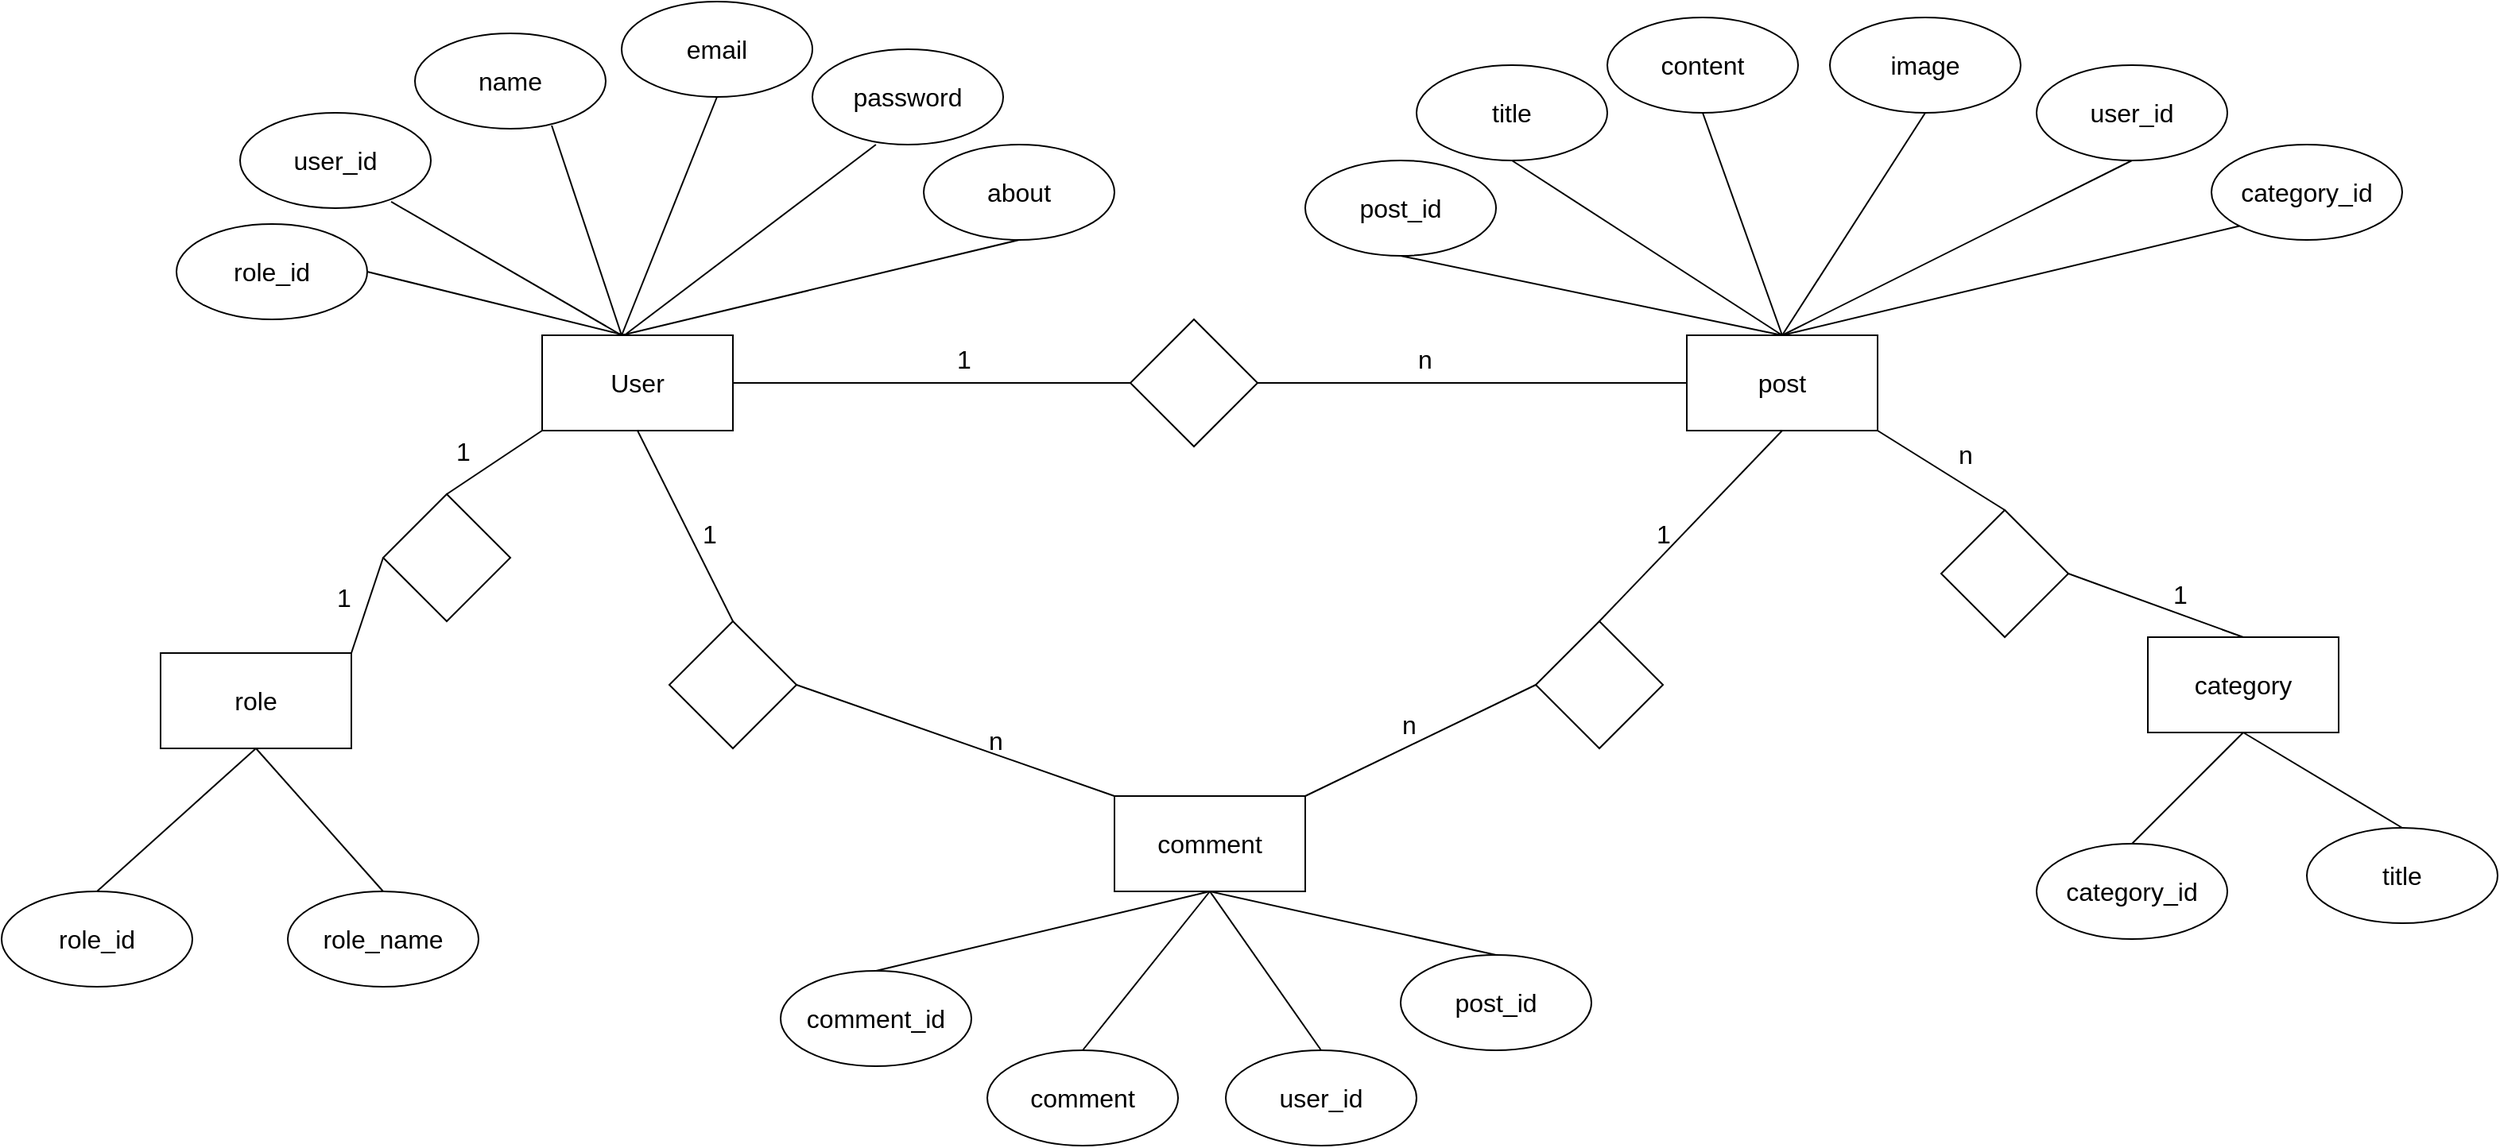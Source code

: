 <mxfile version="24.7.17">
  <diagram name="Page-1" id="lWLH1tpzrvS0sd3-uBq3">
    <mxGraphModel dx="1173" dy="1679" grid="1" gridSize="10" guides="1" tooltips="1" connect="1" arrows="1" fold="1" page="1" pageScale="1" pageWidth="1700" pageHeight="1100" math="0" shadow="0">
      <root>
        <mxCell id="0" />
        <mxCell id="1" parent="0" />
        <mxCell id="yM70JIaqnsp8e-wU7bxv-1" value="&lt;font style=&quot;font-size: 16px;&quot;&gt;User&lt;/font&gt;" style="rounded=0;whiteSpace=wrap;html=1;strokeWidth=1;fontSize=16;" vertex="1" parent="1">
          <mxGeometry x="360" y="200" width="120" height="60" as="geometry" />
        </mxCell>
        <mxCell id="yM70JIaqnsp8e-wU7bxv-2" value="user_id" style="ellipse;whiteSpace=wrap;html=1;strokeWidth=1;fontSize=16;" vertex="1" parent="1">
          <mxGeometry x="170" y="60" width="120" height="60" as="geometry" />
        </mxCell>
        <mxCell id="yM70JIaqnsp8e-wU7bxv-3" value="" style="endArrow=none;html=1;rounded=0;entryX=0.417;entryY=0;entryDx=0;entryDy=0;entryPerimeter=0;exitX=0.792;exitY=0.933;exitDx=0;exitDy=0;exitPerimeter=0;strokeWidth=1;fontSize=16;" edge="1" parent="1" source="yM70JIaqnsp8e-wU7bxv-2" target="yM70JIaqnsp8e-wU7bxv-1">
          <mxGeometry width="50" height="50" relative="1" as="geometry">
            <mxPoint x="250" y="150" as="sourcePoint" />
            <mxPoint x="411" y="190" as="targetPoint" />
          </mxGeometry>
        </mxCell>
        <mxCell id="yM70JIaqnsp8e-wU7bxv-5" value="name" style="ellipse;whiteSpace=wrap;html=1;strokeWidth=1;fontSize=16;" vertex="1" parent="1">
          <mxGeometry x="280" y="10" width="120" height="60" as="geometry" />
        </mxCell>
        <mxCell id="yM70JIaqnsp8e-wU7bxv-6" value="" style="endArrow=none;html=1;rounded=0;entryX=0.717;entryY=0.967;entryDx=0;entryDy=0;entryPerimeter=0;strokeWidth=1;fontSize=16;" edge="1" parent="1" target="yM70JIaqnsp8e-wU7bxv-5">
          <mxGeometry width="50" height="50" relative="1" as="geometry">
            <mxPoint x="410" y="200" as="sourcePoint" />
            <mxPoint x="440" y="200" as="targetPoint" />
          </mxGeometry>
        </mxCell>
        <mxCell id="yM70JIaqnsp8e-wU7bxv-8" value="email" style="ellipse;whiteSpace=wrap;html=1;fontSize=16;" vertex="1" parent="1">
          <mxGeometry x="410" y="-10" width="120" height="60" as="geometry" />
        </mxCell>
        <mxCell id="yM70JIaqnsp8e-wU7bxv-9" value="" style="endArrow=none;html=1;rounded=0;entryX=0.5;entryY=1;entryDx=0;entryDy=0;exitX=0.417;exitY=0;exitDx=0;exitDy=0;exitPerimeter=0;strokeWidth=1;fontSize=16;" edge="1" parent="1" source="yM70JIaqnsp8e-wU7bxv-1" target="yM70JIaqnsp8e-wU7bxv-8">
          <mxGeometry width="50" height="50" relative="1" as="geometry">
            <mxPoint x="390" y="150" as="sourcePoint" />
            <mxPoint x="440" y="100" as="targetPoint" />
          </mxGeometry>
        </mxCell>
        <mxCell id="yM70JIaqnsp8e-wU7bxv-10" value="password" style="ellipse;whiteSpace=wrap;html=1;strokeWidth=1;fontSize=16;" vertex="1" parent="1">
          <mxGeometry x="530" y="20" width="120" height="60" as="geometry" />
        </mxCell>
        <mxCell id="yM70JIaqnsp8e-wU7bxv-11" value="" style="endArrow=none;html=1;rounded=0;exitX=0.442;exitY=-0.017;exitDx=0;exitDy=0;exitPerimeter=0;entryX=0.333;entryY=1;entryDx=0;entryDy=0;entryPerimeter=0;strokeWidth=1;fontSize=16;" edge="1" parent="1" source="yM70JIaqnsp8e-wU7bxv-1" target="yM70JIaqnsp8e-wU7bxv-10">
          <mxGeometry width="50" height="50" relative="1" as="geometry">
            <mxPoint x="390" y="150" as="sourcePoint" />
            <mxPoint x="550" y="70" as="targetPoint" />
          </mxGeometry>
        </mxCell>
        <mxCell id="yM70JIaqnsp8e-wU7bxv-12" value="about" style="ellipse;whiteSpace=wrap;html=1;strokeWidth=1;fontSize=16;" vertex="1" parent="1">
          <mxGeometry x="600" y="80" width="120" height="60" as="geometry" />
        </mxCell>
        <mxCell id="yM70JIaqnsp8e-wU7bxv-13" value="" style="endArrow=none;html=1;rounded=0;entryX=0.5;entryY=1;entryDx=0;entryDy=0;strokeWidth=1;fontSize=16;" edge="1" parent="1" target="yM70JIaqnsp8e-wU7bxv-12">
          <mxGeometry width="50" height="50" relative="1" as="geometry">
            <mxPoint x="410" y="200" as="sourcePoint" />
            <mxPoint x="440" y="100" as="targetPoint" />
          </mxGeometry>
        </mxCell>
        <mxCell id="yM70JIaqnsp8e-wU7bxv-275" value="&lt;font style=&quot;font-size: 16px;&quot;&gt;post&lt;/font&gt;" style="rounded=0;whiteSpace=wrap;html=1;fontSize=16;" vertex="1" parent="1">
          <mxGeometry x="1080" y="200" width="120" height="60" as="geometry" />
        </mxCell>
        <mxCell id="yM70JIaqnsp8e-wU7bxv-276" value="post_id" style="ellipse;whiteSpace=wrap;html=1;fontSize=16;" vertex="1" parent="1">
          <mxGeometry x="840" y="90" width="120" height="60" as="geometry" />
        </mxCell>
        <mxCell id="yM70JIaqnsp8e-wU7bxv-280" value="" style="endArrow=none;html=1;rounded=0;exitX=0.5;exitY=0;exitDx=0;exitDy=0;entryX=0.5;entryY=1;entryDx=0;entryDy=0;fontSize=16;" edge="1" parent="1" source="yM70JIaqnsp8e-wU7bxv-275" target="yM70JIaqnsp8e-wU7bxv-276">
          <mxGeometry width="50" height="50" relative="1" as="geometry">
            <mxPoint x="860" y="150" as="sourcePoint" />
            <mxPoint x="910" y="100" as="targetPoint" />
          </mxGeometry>
        </mxCell>
        <mxCell id="yM70JIaqnsp8e-wU7bxv-281" value="title" style="ellipse;whiteSpace=wrap;html=1;fontSize=16;" vertex="1" parent="1">
          <mxGeometry x="910" y="30" width="120" height="60" as="geometry" />
        </mxCell>
        <mxCell id="yM70JIaqnsp8e-wU7bxv-282" value="" style="endArrow=none;html=1;rounded=0;exitX=0.5;exitY=0;exitDx=0;exitDy=0;entryX=0.5;entryY=1;entryDx=0;entryDy=0;fontSize=16;" edge="1" parent="1" source="yM70JIaqnsp8e-wU7bxv-275" target="yM70JIaqnsp8e-wU7bxv-281">
          <mxGeometry width="50" height="50" relative="1" as="geometry">
            <mxPoint x="860" y="150" as="sourcePoint" />
            <mxPoint x="940" y="120" as="targetPoint" />
          </mxGeometry>
        </mxCell>
        <mxCell id="yM70JIaqnsp8e-wU7bxv-283" value="content" style="ellipse;whiteSpace=wrap;html=1;fontSize=16;" vertex="1" parent="1">
          <mxGeometry x="1030" width="120" height="60" as="geometry" />
        </mxCell>
        <mxCell id="yM70JIaqnsp8e-wU7bxv-284" value="" style="endArrow=none;html=1;rounded=0;exitX=0.5;exitY=0;exitDx=0;exitDy=0;entryX=0.5;entryY=1;entryDx=0;entryDy=0;fontSize=16;" edge="1" parent="1" source="yM70JIaqnsp8e-wU7bxv-275" target="yM70JIaqnsp8e-wU7bxv-283">
          <mxGeometry width="50" height="50" relative="1" as="geometry">
            <mxPoint x="860" y="150" as="sourcePoint" />
            <mxPoint x="910" y="100" as="targetPoint" />
          </mxGeometry>
        </mxCell>
        <mxCell id="yM70JIaqnsp8e-wU7bxv-285" value="image" style="ellipse;whiteSpace=wrap;html=1;fontSize=16;" vertex="1" parent="1">
          <mxGeometry x="1170" width="120" height="60" as="geometry" />
        </mxCell>
        <mxCell id="yM70JIaqnsp8e-wU7bxv-286" value="" style="endArrow=none;html=1;rounded=0;entryX=0.5;entryY=1;entryDx=0;entryDy=0;exitX=0.5;exitY=0;exitDx=0;exitDy=0;fontSize=16;" edge="1" parent="1" source="yM70JIaqnsp8e-wU7bxv-275" target="yM70JIaqnsp8e-wU7bxv-285">
          <mxGeometry width="50" height="50" relative="1" as="geometry">
            <mxPoint x="980" y="210" as="sourcePoint" />
            <mxPoint x="1030" y="160" as="targetPoint" />
          </mxGeometry>
        </mxCell>
        <mxCell id="yM70JIaqnsp8e-wU7bxv-287" value="user_id" style="ellipse;whiteSpace=wrap;html=1;fontSize=16;" vertex="1" parent="1">
          <mxGeometry x="1300" y="30" width="120" height="60" as="geometry" />
        </mxCell>
        <mxCell id="yM70JIaqnsp8e-wU7bxv-288" value="" style="endArrow=none;html=1;rounded=0;entryX=0.5;entryY=1;entryDx=0;entryDy=0;exitX=0.5;exitY=0;exitDx=0;exitDy=0;fontSize=16;" edge="1" parent="1" source="yM70JIaqnsp8e-wU7bxv-275" target="yM70JIaqnsp8e-wU7bxv-287">
          <mxGeometry width="50" height="50" relative="1" as="geometry">
            <mxPoint x="980" y="210" as="sourcePoint" />
            <mxPoint x="1030" y="160" as="targetPoint" />
          </mxGeometry>
        </mxCell>
        <mxCell id="yM70JIaqnsp8e-wU7bxv-289" value="category_id" style="ellipse;whiteSpace=wrap;html=1;fontSize=16;" vertex="1" parent="1">
          <mxGeometry x="1410" y="80" width="120" height="60" as="geometry" />
        </mxCell>
        <mxCell id="yM70JIaqnsp8e-wU7bxv-290" value="" style="endArrow=none;html=1;rounded=0;entryX=0;entryY=1;entryDx=0;entryDy=0;exitX=0.5;exitY=0;exitDx=0;exitDy=0;fontSize=16;" edge="1" parent="1" source="yM70JIaqnsp8e-wU7bxv-275" target="yM70JIaqnsp8e-wU7bxv-289">
          <mxGeometry width="50" height="50" relative="1" as="geometry">
            <mxPoint x="990" y="210" as="sourcePoint" />
            <mxPoint x="1040" y="160" as="targetPoint" />
          </mxGeometry>
        </mxCell>
        <mxCell id="yM70JIaqnsp8e-wU7bxv-291" value="comment" style="rounded=0;whiteSpace=wrap;html=1;fontSize=16;" vertex="1" parent="1">
          <mxGeometry x="720" y="490" width="120" height="60" as="geometry" />
        </mxCell>
        <mxCell id="yM70JIaqnsp8e-wU7bxv-292" value="comment_id" style="ellipse;whiteSpace=wrap;html=1;fontSize=16;" vertex="1" parent="1">
          <mxGeometry x="510" y="600" width="120" height="60" as="geometry" />
        </mxCell>
        <mxCell id="yM70JIaqnsp8e-wU7bxv-293" value="" style="endArrow=none;html=1;rounded=0;exitX=0.5;exitY=0;exitDx=0;exitDy=0;entryX=0.5;entryY=1;entryDx=0;entryDy=0;fontSize=16;" edge="1" parent="1" source="yM70JIaqnsp8e-wU7bxv-292" target="yM70JIaqnsp8e-wU7bxv-291">
          <mxGeometry width="50" height="50" relative="1" as="geometry">
            <mxPoint x="700" y="510" as="sourcePoint" />
            <mxPoint x="750" y="460" as="targetPoint" />
          </mxGeometry>
        </mxCell>
        <mxCell id="yM70JIaqnsp8e-wU7bxv-294" value="comment" style="ellipse;whiteSpace=wrap;html=1;fontSize=16;" vertex="1" parent="1">
          <mxGeometry x="640" y="650" width="120" height="60" as="geometry" />
        </mxCell>
        <mxCell id="yM70JIaqnsp8e-wU7bxv-297" value="" style="endArrow=none;html=1;rounded=0;exitX=0.5;exitY=0;exitDx=0;exitDy=0;entryX=0.5;entryY=1;entryDx=0;entryDy=0;fontSize=16;" edge="1" parent="1" source="yM70JIaqnsp8e-wU7bxv-294" target="yM70JIaqnsp8e-wU7bxv-291">
          <mxGeometry width="50" height="50" relative="1" as="geometry">
            <mxPoint x="700" y="510" as="sourcePoint" />
            <mxPoint x="750" y="460" as="targetPoint" />
          </mxGeometry>
        </mxCell>
        <mxCell id="yM70JIaqnsp8e-wU7bxv-298" value="user_id" style="ellipse;whiteSpace=wrap;html=1;fontSize=16;" vertex="1" parent="1">
          <mxGeometry x="790" y="650" width="120" height="60" as="geometry" />
        </mxCell>
        <mxCell id="yM70JIaqnsp8e-wU7bxv-299" value="" style="endArrow=none;html=1;rounded=0;exitX=0.5;exitY=0;exitDx=0;exitDy=0;fontSize=16;" edge="1" parent="1" source="yM70JIaqnsp8e-wU7bxv-298">
          <mxGeometry width="50" height="50" relative="1" as="geometry">
            <mxPoint x="700" y="510" as="sourcePoint" />
            <mxPoint x="780" y="550" as="targetPoint" />
          </mxGeometry>
        </mxCell>
        <mxCell id="yM70JIaqnsp8e-wU7bxv-300" value="post_id" style="ellipse;whiteSpace=wrap;html=1;fontSize=16;" vertex="1" parent="1">
          <mxGeometry x="900" y="590" width="120" height="60" as="geometry" />
        </mxCell>
        <mxCell id="yM70JIaqnsp8e-wU7bxv-301" value="" style="endArrow=none;html=1;rounded=0;exitX=0.5;exitY=0;exitDx=0;exitDy=0;fontSize=16;" edge="1" parent="1" source="yM70JIaqnsp8e-wU7bxv-300">
          <mxGeometry width="50" height="50" relative="1" as="geometry">
            <mxPoint x="700" y="510" as="sourcePoint" />
            <mxPoint x="780" y="550" as="targetPoint" />
          </mxGeometry>
        </mxCell>
        <mxCell id="yM70JIaqnsp8e-wU7bxv-302" value="" style="rhombus;whiteSpace=wrap;html=1;fontSize=16;" vertex="1" parent="1">
          <mxGeometry x="440" y="380" width="80" height="80" as="geometry" />
        </mxCell>
        <mxCell id="yM70JIaqnsp8e-wU7bxv-303" value="" style="endArrow=none;html=1;rounded=0;exitX=0.5;exitY=1;exitDx=0;exitDy=0;entryX=0.5;entryY=0;entryDx=0;entryDy=0;fontSize=16;" edge="1" parent="1" source="yM70JIaqnsp8e-wU7bxv-1" target="yM70JIaqnsp8e-wU7bxv-302">
          <mxGeometry width="50" height="50" relative="1" as="geometry">
            <mxPoint x="700" y="510" as="sourcePoint" />
            <mxPoint x="750" y="460" as="targetPoint" />
          </mxGeometry>
        </mxCell>
        <mxCell id="yM70JIaqnsp8e-wU7bxv-304" value="" style="endArrow=none;html=1;rounded=0;exitX=0;exitY=0;exitDx=0;exitDy=0;entryX=1;entryY=0.5;entryDx=0;entryDy=0;fontSize=16;" edge="1" parent="1" source="yM70JIaqnsp8e-wU7bxv-291" target="yM70JIaqnsp8e-wU7bxv-302">
          <mxGeometry width="50" height="50" relative="1" as="geometry">
            <mxPoint x="700" y="510" as="sourcePoint" />
            <mxPoint x="750" y="460" as="targetPoint" />
          </mxGeometry>
        </mxCell>
        <mxCell id="yM70JIaqnsp8e-wU7bxv-305" value="&lt;font style=&quot;font-size: 16px;&quot;&gt;1&lt;/font&gt;" style="text;html=1;align=center;verticalAlign=middle;resizable=0;points=[];autosize=1;strokeColor=none;fillColor=none;fontSize=16;" vertex="1" parent="1">
          <mxGeometry x="450" y="310" width="30" height="30" as="geometry" />
        </mxCell>
        <mxCell id="yM70JIaqnsp8e-wU7bxv-306" value="&lt;font style=&quot;font-size: 16px;&quot;&gt;n&lt;/font&gt;" style="text;html=1;align=center;verticalAlign=middle;resizable=0;points=[];autosize=1;strokeColor=none;fillColor=none;fontSize=16;" vertex="1" parent="1">
          <mxGeometry x="630" y="440" width="30" height="30" as="geometry" />
        </mxCell>
        <mxCell id="yM70JIaqnsp8e-wU7bxv-307" value="" style="rhombus;whiteSpace=wrap;html=1;fontSize=16;" vertex="1" parent="1">
          <mxGeometry x="985" y="380" width="80" height="80" as="geometry" />
        </mxCell>
        <mxCell id="yM70JIaqnsp8e-wU7bxv-311" value="" style="endArrow=none;html=1;rounded=0;entryX=0.5;entryY=1;entryDx=0;entryDy=0;exitX=0.5;exitY=0;exitDx=0;exitDy=0;fontSize=16;" edge="1" parent="1" source="yM70JIaqnsp8e-wU7bxv-307" target="yM70JIaqnsp8e-wU7bxv-275">
          <mxGeometry width="50" height="50" relative="1" as="geometry">
            <mxPoint x="1070" y="410" as="sourcePoint" />
            <mxPoint x="750" y="460" as="targetPoint" />
          </mxGeometry>
        </mxCell>
        <mxCell id="yM70JIaqnsp8e-wU7bxv-315" value="" style="endArrow=none;html=1;rounded=0;exitX=1;exitY=0;exitDx=0;exitDy=0;entryX=0;entryY=0.5;entryDx=0;entryDy=0;fontSize=16;" edge="1" parent="1" source="yM70JIaqnsp8e-wU7bxv-291" target="yM70JIaqnsp8e-wU7bxv-307">
          <mxGeometry width="50" height="50" relative="1" as="geometry">
            <mxPoint x="700" y="510" as="sourcePoint" />
            <mxPoint x="1000" y="420" as="targetPoint" />
          </mxGeometry>
        </mxCell>
        <mxCell id="yM70JIaqnsp8e-wU7bxv-316" value="&lt;font style=&quot;font-size: 16px;&quot;&gt;1&lt;/font&gt;" style="text;html=1;align=center;verticalAlign=middle;resizable=0;points=[];autosize=1;strokeColor=none;fillColor=none;fontSize=16;" vertex="1" parent="1">
          <mxGeometry x="1050" y="310" width="30" height="30" as="geometry" />
        </mxCell>
        <mxCell id="yM70JIaqnsp8e-wU7bxv-317" value="&lt;font style=&quot;font-size: 16px;&quot;&gt;n&lt;/font&gt;" style="text;html=1;align=center;verticalAlign=middle;resizable=0;points=[];autosize=1;strokeColor=none;fillColor=none;fontSize=16;" vertex="1" parent="1">
          <mxGeometry x="890" y="430" width="30" height="30" as="geometry" />
        </mxCell>
        <mxCell id="yM70JIaqnsp8e-wU7bxv-318" value="" style="rhombus;whiteSpace=wrap;html=1;fontSize=16;" vertex="1" parent="1">
          <mxGeometry x="730" y="190" width="80" height="80" as="geometry" />
        </mxCell>
        <mxCell id="yM70JIaqnsp8e-wU7bxv-319" value="" style="endArrow=none;html=1;rounded=0;exitX=1;exitY=0.5;exitDx=0;exitDy=0;fontSize=16;" edge="1" parent="1" source="yM70JIaqnsp8e-wU7bxv-1" target="yM70JIaqnsp8e-wU7bxv-318">
          <mxGeometry width="50" height="50" relative="1" as="geometry">
            <mxPoint x="700" y="370" as="sourcePoint" />
            <mxPoint x="750" y="320" as="targetPoint" />
          </mxGeometry>
        </mxCell>
        <mxCell id="yM70JIaqnsp8e-wU7bxv-320" value="" style="endArrow=none;html=1;rounded=0;entryX=0;entryY=0.5;entryDx=0;entryDy=0;exitX=1;exitY=0.5;exitDx=0;exitDy=0;fontSize=16;" edge="1" parent="1" source="yM70JIaqnsp8e-wU7bxv-318" target="yM70JIaqnsp8e-wU7bxv-275">
          <mxGeometry width="50" height="50" relative="1" as="geometry">
            <mxPoint x="700" y="370" as="sourcePoint" />
            <mxPoint x="750" y="320" as="targetPoint" />
          </mxGeometry>
        </mxCell>
        <mxCell id="yM70JIaqnsp8e-wU7bxv-321" value="&lt;font style=&quot;font-size: 16px;&quot;&gt;1&lt;/font&gt;" style="text;html=1;align=center;verticalAlign=middle;resizable=0;points=[];autosize=1;strokeColor=none;fillColor=none;fontSize=16;" vertex="1" parent="1">
          <mxGeometry x="610" y="200" width="30" height="30" as="geometry" />
        </mxCell>
        <mxCell id="yM70JIaqnsp8e-wU7bxv-322" value="n" style="text;html=1;align=center;verticalAlign=middle;resizable=0;points=[];autosize=1;strokeColor=none;fillColor=none;fontSize=16;" vertex="1" parent="1">
          <mxGeometry x="900" y="200" width="30" height="30" as="geometry" />
        </mxCell>
        <mxCell id="yM70JIaqnsp8e-wU7bxv-325" value="category" style="rounded=0;whiteSpace=wrap;html=1;fontSize=16;" vertex="1" parent="1">
          <mxGeometry x="1370" y="390" width="120" height="60" as="geometry" />
        </mxCell>
        <mxCell id="yM70JIaqnsp8e-wU7bxv-330" value="category_id" style="ellipse;whiteSpace=wrap;html=1;fontSize=16;" vertex="1" parent="1">
          <mxGeometry x="1300" y="520" width="120" height="60" as="geometry" />
        </mxCell>
        <mxCell id="yM70JIaqnsp8e-wU7bxv-333" value="" style="endArrow=none;html=1;rounded=0;exitX=0.5;exitY=0;exitDx=0;exitDy=0;entryX=0.5;entryY=1;entryDx=0;entryDy=0;fontSize=16;" edge="1" parent="1" source="yM70JIaqnsp8e-wU7bxv-330" target="yM70JIaqnsp8e-wU7bxv-325">
          <mxGeometry width="50" height="50" relative="1" as="geometry">
            <mxPoint x="1430" y="630" as="sourcePoint" />
            <mxPoint x="1480" y="580" as="targetPoint" />
          </mxGeometry>
        </mxCell>
        <mxCell id="yM70JIaqnsp8e-wU7bxv-334" value="title" style="ellipse;whiteSpace=wrap;html=1;fontSize=16;" vertex="1" parent="1">
          <mxGeometry x="1470" y="510" width="120" height="60" as="geometry" />
        </mxCell>
        <mxCell id="yM70JIaqnsp8e-wU7bxv-335" value="" style="endArrow=none;html=1;rounded=0;entryX=0.5;entryY=0;entryDx=0;entryDy=0;exitX=0.5;exitY=1;exitDx=0;exitDy=0;fontSize=16;" edge="1" parent="1" source="yM70JIaqnsp8e-wU7bxv-325" target="yM70JIaqnsp8e-wU7bxv-334">
          <mxGeometry width="50" height="50" relative="1" as="geometry">
            <mxPoint x="1430" y="630" as="sourcePoint" />
            <mxPoint x="1480" y="580" as="targetPoint" />
          </mxGeometry>
        </mxCell>
        <mxCell id="yM70JIaqnsp8e-wU7bxv-336" value="" style="rhombus;whiteSpace=wrap;html=1;fontSize=16;" vertex="1" parent="1">
          <mxGeometry x="1240" y="310" width="80" height="80" as="geometry" />
        </mxCell>
        <mxCell id="yM70JIaqnsp8e-wU7bxv-337" value="" style="endArrow=none;html=1;rounded=0;exitX=0.5;exitY=0;exitDx=0;exitDy=0;entryX=1;entryY=0.5;entryDx=0;entryDy=0;fontSize=16;" edge="1" parent="1" source="yM70JIaqnsp8e-wU7bxv-325" target="yM70JIaqnsp8e-wU7bxv-336">
          <mxGeometry width="50" height="50" relative="1" as="geometry">
            <mxPoint x="1430" y="370" as="sourcePoint" />
            <mxPoint x="1480" y="320" as="targetPoint" />
          </mxGeometry>
        </mxCell>
        <mxCell id="yM70JIaqnsp8e-wU7bxv-338" value="" style="endArrow=none;html=1;rounded=0;exitX=0.5;exitY=0;exitDx=0;exitDy=0;entryX=1;entryY=1;entryDx=0;entryDy=0;fontSize=16;" edge="1" parent="1" source="yM70JIaqnsp8e-wU7bxv-336" target="yM70JIaqnsp8e-wU7bxv-275">
          <mxGeometry width="50" height="50" relative="1" as="geometry">
            <mxPoint x="1430" y="370" as="sourcePoint" />
            <mxPoint x="1140" y="260" as="targetPoint" />
          </mxGeometry>
        </mxCell>
        <mxCell id="yM70JIaqnsp8e-wU7bxv-339" value="&lt;font style=&quot;font-size: 16px;&quot;&gt;n&lt;/font&gt;" style="text;html=1;align=center;verticalAlign=middle;resizable=0;points=[];autosize=1;strokeColor=none;fillColor=none;fontSize=16;" vertex="1" parent="1">
          <mxGeometry x="1240" y="260" width="30" height="30" as="geometry" />
        </mxCell>
        <mxCell id="yM70JIaqnsp8e-wU7bxv-340" value="&lt;font style=&quot;font-size: 16px;&quot;&gt;1&lt;/font&gt;" style="text;html=1;align=center;verticalAlign=middle;resizable=0;points=[];autosize=1;strokeColor=none;fillColor=none;fontSize=16;" vertex="1" parent="1">
          <mxGeometry x="1375" y="348" width="30" height="30" as="geometry" />
        </mxCell>
        <mxCell id="yM70JIaqnsp8e-wU7bxv-341" value="role" style="rounded=0;whiteSpace=wrap;html=1;fontSize=16;" vertex="1" parent="1">
          <mxGeometry x="120" y="400" width="120" height="60" as="geometry" />
        </mxCell>
        <mxCell id="yM70JIaqnsp8e-wU7bxv-342" value="role_id" style="ellipse;whiteSpace=wrap;html=1;fontSize=16;" vertex="1" parent="1">
          <mxGeometry x="20" y="550" width="120" height="60" as="geometry" />
        </mxCell>
        <mxCell id="yM70JIaqnsp8e-wU7bxv-343" value="" style="endArrow=none;html=1;rounded=0;exitX=0.5;exitY=0;exitDx=0;exitDy=0;entryX=0.5;entryY=1;entryDx=0;entryDy=0;fontSize=16;" edge="1" parent="1" source="yM70JIaqnsp8e-wU7bxv-342" target="yM70JIaqnsp8e-wU7bxv-341">
          <mxGeometry width="50" height="50" relative="1" as="geometry">
            <mxPoint x="40" y="490" as="sourcePoint" />
            <mxPoint x="90" y="440" as="targetPoint" />
          </mxGeometry>
        </mxCell>
        <mxCell id="yM70JIaqnsp8e-wU7bxv-344" value="role_name" style="ellipse;whiteSpace=wrap;html=1;fontSize=16;" vertex="1" parent="1">
          <mxGeometry x="200" y="550" width="120" height="60" as="geometry" />
        </mxCell>
        <mxCell id="yM70JIaqnsp8e-wU7bxv-345" value="" style="endArrow=none;html=1;rounded=0;exitX=0.5;exitY=0;exitDx=0;exitDy=0;entryX=0.5;entryY=1;entryDx=0;entryDy=0;fontSize=16;" edge="1" parent="1" source="yM70JIaqnsp8e-wU7bxv-344" target="yM70JIaqnsp8e-wU7bxv-341">
          <mxGeometry width="50" height="50" relative="1" as="geometry">
            <mxPoint x="40" y="490" as="sourcePoint" />
            <mxPoint x="90" y="440" as="targetPoint" />
          </mxGeometry>
        </mxCell>
        <mxCell id="yM70JIaqnsp8e-wU7bxv-346" value="" style="rhombus;whiteSpace=wrap;html=1;fontSize=16;" vertex="1" parent="1">
          <mxGeometry x="260" y="300" width="80" height="80" as="geometry" />
        </mxCell>
        <mxCell id="yM70JIaqnsp8e-wU7bxv-347" value="" style="endArrow=none;html=1;rounded=0;entryX=0;entryY=1;entryDx=0;entryDy=0;exitX=0.5;exitY=0;exitDx=0;exitDy=0;fontSize=16;" edge="1" parent="1" source="yM70JIaqnsp8e-wU7bxv-346" target="yM70JIaqnsp8e-wU7bxv-1">
          <mxGeometry width="50" height="50" relative="1" as="geometry">
            <mxPoint x="40" y="490" as="sourcePoint" />
            <mxPoint x="90" y="440" as="targetPoint" />
          </mxGeometry>
        </mxCell>
        <mxCell id="yM70JIaqnsp8e-wU7bxv-348" value="" style="endArrow=none;html=1;rounded=0;entryX=0;entryY=0.5;entryDx=0;entryDy=0;exitX=1;exitY=0;exitDx=0;exitDy=0;fontSize=16;" edge="1" parent="1" source="yM70JIaqnsp8e-wU7bxv-341" target="yM70JIaqnsp8e-wU7bxv-346">
          <mxGeometry width="50" height="50" relative="1" as="geometry">
            <mxPoint x="40" y="490" as="sourcePoint" />
            <mxPoint x="90" y="440" as="targetPoint" />
          </mxGeometry>
        </mxCell>
        <mxCell id="yM70JIaqnsp8e-wU7bxv-350" value="&lt;font style=&quot;font-size: 16px;&quot;&gt;1&lt;/font&gt;" style="text;html=1;align=center;verticalAlign=middle;resizable=0;points=[];autosize=1;strokeColor=none;fillColor=none;fontSize=16;" vertex="1" parent="1">
          <mxGeometry x="295" y="258" width="30" height="30" as="geometry" />
        </mxCell>
        <mxCell id="yM70JIaqnsp8e-wU7bxv-351" value="&lt;font style=&quot;font-size: 16px;&quot;&gt;1&lt;/font&gt;" style="text;html=1;align=center;verticalAlign=middle;resizable=0;points=[];autosize=1;strokeColor=none;fillColor=none;fontSize=16;" vertex="1" parent="1">
          <mxGeometry x="220" y="350" width="30" height="30" as="geometry" />
        </mxCell>
        <mxCell id="yM70JIaqnsp8e-wU7bxv-356" value="role_id" style="ellipse;whiteSpace=wrap;html=1;fontSize=16;" vertex="1" parent="1">
          <mxGeometry x="130" y="130" width="120" height="60" as="geometry" />
        </mxCell>
        <mxCell id="yM70JIaqnsp8e-wU7bxv-357" value="" style="endArrow=none;html=1;rounded=0;exitX=1;exitY=0.5;exitDx=0;exitDy=0;entryX=0.433;entryY=0;entryDx=0;entryDy=0;entryPerimeter=0;" edge="1" parent="1" source="yM70JIaqnsp8e-wU7bxv-356" target="yM70JIaqnsp8e-wU7bxv-1">
          <mxGeometry width="50" height="50" relative="1" as="geometry">
            <mxPoint x="280" y="240" as="sourcePoint" />
            <mxPoint x="330" y="190" as="targetPoint" />
          </mxGeometry>
        </mxCell>
      </root>
    </mxGraphModel>
  </diagram>
</mxfile>
